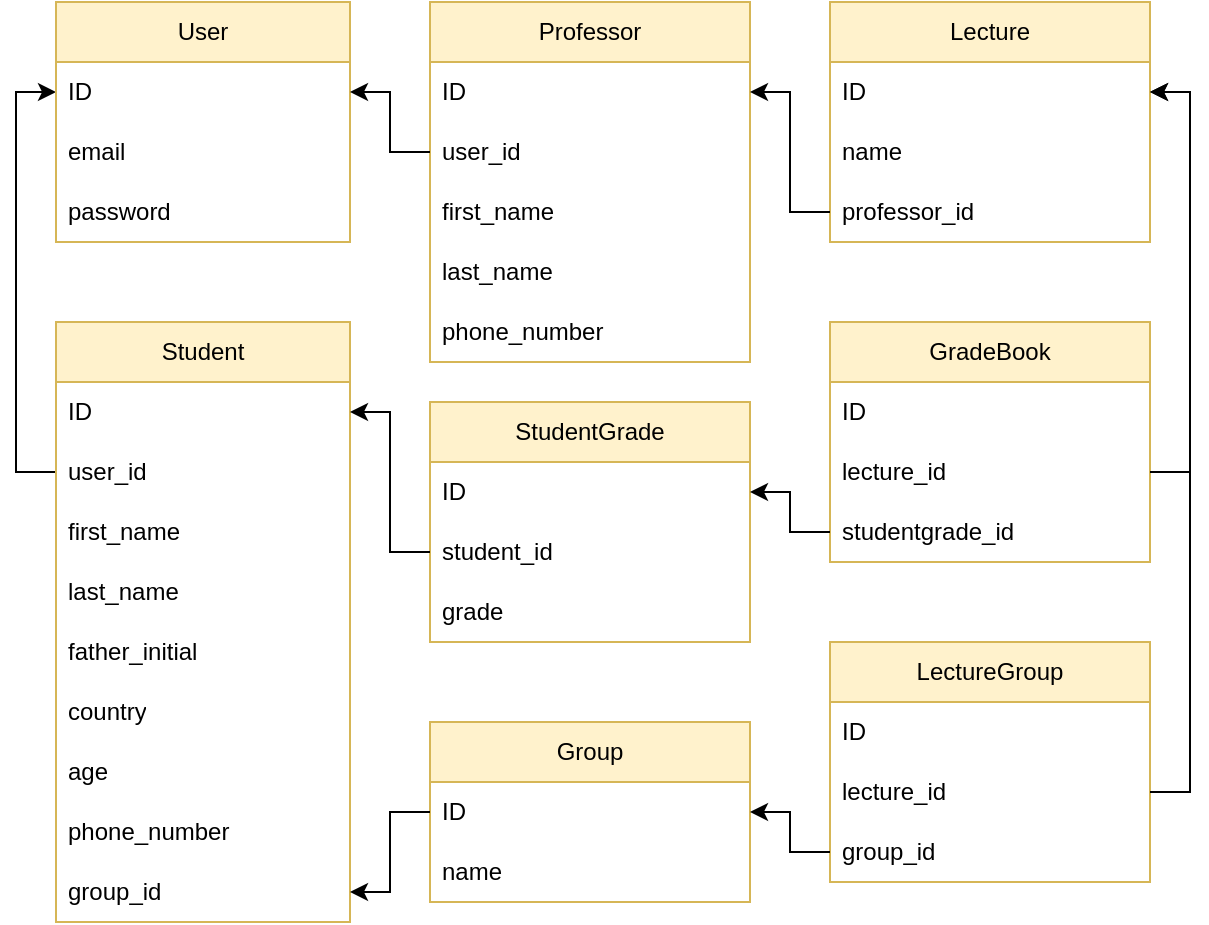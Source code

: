 <mxfile version="24.5.4" type="google">
  <diagram name="Pagină-1" id="ARKTlGJe-UZl-XnwnFsV">
    <mxGraphModel grid="1" page="1" gridSize="10" guides="1" tooltips="1" connect="1" arrows="1" fold="1" pageScale="1" pageWidth="827" pageHeight="1169" math="0" shadow="0">
      <root>
        <mxCell id="0" />
        <mxCell id="1" parent="0" />
        <mxCell id="_-tFZbaiKSi36bdBhkyN-16" style="edgeStyle=orthogonalEdgeStyle;rounded=0;orthogonalLoop=1;jettySize=auto;html=1;exitX=0;exitY=0.25;exitDx=0;exitDy=0;entryX=0;entryY=0.5;entryDx=0;entryDy=0;" edge="1" parent="1" source="5HjcJiDQkDHhvqdfFHK1-3" target="_-tFZbaiKSi36bdBhkyN-2">
          <mxGeometry relative="1" as="geometry" />
        </mxCell>
        <mxCell id="5HjcJiDQkDHhvqdfFHK1-3" value="Student" style="swimlane;fontStyle=0;childLayout=stackLayout;horizontal=1;startSize=30;horizontalStack=0;resizeParent=1;resizeParentMax=0;resizeLast=0;collapsible=1;marginBottom=0;whiteSpace=wrap;html=1;fillColor=#fff2cc;strokeColor=#d6b656;" vertex="1" parent="1">
          <mxGeometry x="-827" y="160" width="147" height="300" as="geometry" />
        </mxCell>
        <mxCell id="5HjcJiDQkDHhvqdfFHK1-4" value="ID" style="text;align=left;verticalAlign=middle;spacingLeft=4;spacingRight=4;overflow=hidden;points=[[0,0.5],[1,0.5]];portConstraint=eastwest;rotatable=0;whiteSpace=wrap;html=1;" vertex="1" parent="5HjcJiDQkDHhvqdfFHK1-3">
          <mxGeometry y="30" width="147" height="30" as="geometry" />
        </mxCell>
        <mxCell id="_-tFZbaiKSi36bdBhkyN-12" value="user_id" style="text;align=left;verticalAlign=middle;spacingLeft=4;spacingRight=4;overflow=hidden;points=[[0,0.5],[1,0.5]];portConstraint=eastwest;rotatable=0;whiteSpace=wrap;html=1;" vertex="1" parent="5HjcJiDQkDHhvqdfFHK1-3">
          <mxGeometry y="60" width="147" height="30" as="geometry" />
        </mxCell>
        <mxCell id="5HjcJiDQkDHhvqdfFHK1-5" value="first_name" style="text;align=left;verticalAlign=middle;spacingLeft=4;spacingRight=4;overflow=hidden;points=[[0,0.5],[1,0.5]];portConstraint=eastwest;rotatable=0;whiteSpace=wrap;html=1;" vertex="1" parent="5HjcJiDQkDHhvqdfFHK1-3">
          <mxGeometry y="90" width="147" height="30" as="geometry" />
        </mxCell>
        <mxCell id="5HjcJiDQkDHhvqdfFHK1-7" value="last_name" style="text;align=left;verticalAlign=middle;spacingLeft=4;spacingRight=4;overflow=hidden;points=[[0,0.5],[1,0.5]];portConstraint=eastwest;rotatable=0;whiteSpace=wrap;html=1;" vertex="1" parent="5HjcJiDQkDHhvqdfFHK1-3">
          <mxGeometry y="120" width="147" height="30" as="geometry" />
        </mxCell>
        <mxCell id="5HjcJiDQkDHhvqdfFHK1-8" value="father_initial" style="text;align=left;verticalAlign=middle;spacingLeft=4;spacingRight=4;overflow=hidden;points=[[0,0.5],[1,0.5]];portConstraint=eastwest;rotatable=0;whiteSpace=wrap;html=1;" vertex="1" parent="5HjcJiDQkDHhvqdfFHK1-3">
          <mxGeometry y="150" width="147" height="30" as="geometry" />
        </mxCell>
        <mxCell id="5HjcJiDQkDHhvqdfFHK1-6" value="country" style="text;align=left;verticalAlign=middle;spacingLeft=4;spacingRight=4;overflow=hidden;points=[[0,0.5],[1,0.5]];portConstraint=eastwest;rotatable=0;whiteSpace=wrap;html=1;" vertex="1" parent="5HjcJiDQkDHhvqdfFHK1-3">
          <mxGeometry y="180" width="147" height="30" as="geometry" />
        </mxCell>
        <mxCell id="5HjcJiDQkDHhvqdfFHK1-12" value="age" style="text;align=left;verticalAlign=middle;spacingLeft=4;spacingRight=4;overflow=hidden;points=[[0,0.5],[1,0.5]];portConstraint=eastwest;rotatable=0;whiteSpace=wrap;html=1;" vertex="1" parent="5HjcJiDQkDHhvqdfFHK1-3">
          <mxGeometry y="210" width="147" height="30" as="geometry" />
        </mxCell>
        <mxCell id="2J-4gQi8oEhXt1iLDTdA-1" value="phone_number" style="text;align=left;verticalAlign=middle;spacingLeft=4;spacingRight=4;overflow=hidden;points=[[0,0.5],[1,0.5]];portConstraint=eastwest;rotatable=0;whiteSpace=wrap;html=1;" vertex="1" parent="5HjcJiDQkDHhvqdfFHK1-3">
          <mxGeometry y="240" width="147" height="30" as="geometry" />
        </mxCell>
        <mxCell id="5HjcJiDQkDHhvqdfFHK1-10" value="group_id" style="text;align=left;verticalAlign=middle;spacingLeft=4;spacingRight=4;overflow=hidden;points=[[0,0.5],[1,0.5]];portConstraint=eastwest;rotatable=0;whiteSpace=wrap;html=1;" vertex="1" parent="5HjcJiDQkDHhvqdfFHK1-3">
          <mxGeometry y="270" width="147" height="30" as="geometry" />
        </mxCell>
        <mxCell id="5HjcJiDQkDHhvqdfFHK1-13" value="Group" style="swimlane;fontStyle=0;childLayout=stackLayout;horizontal=1;startSize=30;horizontalStack=0;resizeParent=1;resizeParentMax=0;resizeLast=0;collapsible=1;marginBottom=0;whiteSpace=wrap;html=1;fillColor=#fff2cc;strokeColor=#d6b656;" vertex="1" parent="1">
          <mxGeometry x="-640" y="360" width="160" height="90" as="geometry" />
        </mxCell>
        <mxCell id="5HjcJiDQkDHhvqdfFHK1-14" value="ID" style="text;align=left;verticalAlign=middle;spacingLeft=4;spacingRight=4;overflow=hidden;points=[[0,0.5],[1,0.5]];portConstraint=eastwest;rotatable=0;whiteSpace=wrap;html=1;" vertex="1" parent="5HjcJiDQkDHhvqdfFHK1-13">
          <mxGeometry y="30" width="160" height="30" as="geometry" />
        </mxCell>
        <mxCell id="5HjcJiDQkDHhvqdfFHK1-15" value="name" style="text;align=left;verticalAlign=middle;spacingLeft=4;spacingRight=4;overflow=hidden;points=[[0,0.5],[1,0.5]];portConstraint=eastwest;rotatable=0;whiteSpace=wrap;html=1;" vertex="1" parent="5HjcJiDQkDHhvqdfFHK1-13">
          <mxGeometry y="60" width="160" height="30" as="geometry" />
        </mxCell>
        <mxCell id="5HjcJiDQkDHhvqdfFHK1-24" value="Lecture" style="swimlane;fontStyle=0;childLayout=stackLayout;horizontal=1;startSize=30;horizontalStack=0;resizeParent=1;resizeParentMax=0;resizeLast=0;collapsible=1;marginBottom=0;whiteSpace=wrap;html=1;fillColor=#fff2cc;strokeColor=#d6b656;" vertex="1" parent="1">
          <mxGeometry x="-440" width="160" height="120" as="geometry">
            <mxRectangle x="-440" width="80" height="30" as="alternateBounds" />
          </mxGeometry>
        </mxCell>
        <mxCell id="5HjcJiDQkDHhvqdfFHK1-25" value="ID" style="text;align=left;verticalAlign=middle;spacingLeft=4;spacingRight=4;overflow=hidden;points=[[0,0.5],[1,0.5]];portConstraint=eastwest;rotatable=0;whiteSpace=wrap;html=1;" vertex="1" parent="5HjcJiDQkDHhvqdfFHK1-24">
          <mxGeometry y="30" width="160" height="30" as="geometry" />
        </mxCell>
        <mxCell id="5HjcJiDQkDHhvqdfFHK1-26" value="name" style="text;align=left;verticalAlign=middle;spacingLeft=4;spacingRight=4;overflow=hidden;points=[[0,0.5],[1,0.5]];portConstraint=eastwest;rotatable=0;whiteSpace=wrap;html=1;" vertex="1" parent="5HjcJiDQkDHhvqdfFHK1-24">
          <mxGeometry y="60" width="160" height="30" as="geometry" />
        </mxCell>
        <mxCell id="5HjcJiDQkDHhvqdfFHK1-28" value="professor_id" style="text;align=left;verticalAlign=middle;spacingLeft=4;spacingRight=4;overflow=hidden;points=[[0,0.5],[1,0.5]];portConstraint=eastwest;rotatable=0;whiteSpace=wrap;html=1;" vertex="1" parent="5HjcJiDQkDHhvqdfFHK1-24">
          <mxGeometry y="90" width="160" height="30" as="geometry" />
        </mxCell>
        <mxCell id="5HjcJiDQkDHhvqdfFHK1-31" value="Professor" style="swimlane;fontStyle=0;childLayout=stackLayout;horizontal=1;startSize=30;horizontalStack=0;resizeParent=1;resizeParentMax=0;resizeLast=0;collapsible=1;marginBottom=0;whiteSpace=wrap;html=1;fillColor=#fff2cc;strokeColor=#d6b656;" vertex="1" parent="1">
          <mxGeometry x="-640" width="160" height="180" as="geometry" />
        </mxCell>
        <mxCell id="5HjcJiDQkDHhvqdfFHK1-32" value="ID" style="text;align=left;verticalAlign=middle;spacingLeft=4;spacingRight=4;overflow=hidden;points=[[0,0.5],[1,0.5]];portConstraint=eastwest;rotatable=0;whiteSpace=wrap;html=1;" vertex="1" parent="5HjcJiDQkDHhvqdfFHK1-31">
          <mxGeometry y="30" width="160" height="30" as="geometry" />
        </mxCell>
        <mxCell id="_-tFZbaiKSi36bdBhkyN-14" value="user_id" style="text;align=left;verticalAlign=middle;spacingLeft=4;spacingRight=4;overflow=hidden;points=[[0,0.5],[1,0.5]];portConstraint=eastwest;rotatable=0;whiteSpace=wrap;html=1;" vertex="1" parent="5HjcJiDQkDHhvqdfFHK1-31">
          <mxGeometry y="60" width="160" height="30" as="geometry" />
        </mxCell>
        <mxCell id="5HjcJiDQkDHhvqdfFHK1-33" value="first_name" style="text;align=left;verticalAlign=middle;spacingLeft=4;spacingRight=4;overflow=hidden;points=[[0,0.5],[1,0.5]];portConstraint=eastwest;rotatable=0;whiteSpace=wrap;html=1;" vertex="1" parent="5HjcJiDQkDHhvqdfFHK1-31">
          <mxGeometry y="90" width="160" height="30" as="geometry" />
        </mxCell>
        <mxCell id="5HjcJiDQkDHhvqdfFHK1-34" value="last_name" style="text;align=left;verticalAlign=middle;spacingLeft=4;spacingRight=4;overflow=hidden;points=[[0,0.5],[1,0.5]];portConstraint=eastwest;rotatable=0;whiteSpace=wrap;html=1;" vertex="1" parent="5HjcJiDQkDHhvqdfFHK1-31">
          <mxGeometry y="120" width="160" height="30" as="geometry" />
        </mxCell>
        <mxCell id="2J-4gQi8oEhXt1iLDTdA-4" value="phone_number" style="text;align=left;verticalAlign=middle;spacingLeft=4;spacingRight=4;overflow=hidden;points=[[0,0.5],[1,0.5]];portConstraint=eastwest;rotatable=0;whiteSpace=wrap;html=1;" vertex="1" parent="5HjcJiDQkDHhvqdfFHK1-31">
          <mxGeometry y="150" width="160" height="30" as="geometry" />
        </mxCell>
        <mxCell id="5HjcJiDQkDHhvqdfFHK1-47" value="StudentGrade" style="swimlane;fontStyle=0;childLayout=stackLayout;horizontal=1;startSize=30;horizontalStack=0;resizeParent=1;resizeParentMax=0;resizeLast=0;collapsible=1;marginBottom=0;whiteSpace=wrap;html=1;fillColor=#fff2cc;strokeColor=#d6b656;" vertex="1" parent="1">
          <mxGeometry x="-640" y="200" width="160" height="120" as="geometry">
            <mxRectangle x="-360" y="240" width="100" height="30" as="alternateBounds" />
          </mxGeometry>
        </mxCell>
        <mxCell id="5HjcJiDQkDHhvqdfFHK1-48" value="ID" style="text;align=left;verticalAlign=middle;spacingLeft=4;spacingRight=4;overflow=hidden;points=[[0,0.5],[1,0.5]];portConstraint=eastwest;rotatable=0;whiteSpace=wrap;html=1;" vertex="1" parent="5HjcJiDQkDHhvqdfFHK1-47">
          <mxGeometry y="30" width="160" height="30" as="geometry" />
        </mxCell>
        <mxCell id="5HjcJiDQkDHhvqdfFHK1-86" value="student_id" style="text;align=left;verticalAlign=middle;spacingLeft=4;spacingRight=4;overflow=hidden;points=[[0,0.5],[1,0.5]];portConstraint=eastwest;rotatable=0;whiteSpace=wrap;html=1;" vertex="1" parent="5HjcJiDQkDHhvqdfFHK1-47">
          <mxGeometry y="60" width="160" height="30" as="geometry" />
        </mxCell>
        <mxCell id="5HjcJiDQkDHhvqdfFHK1-85" value="grade" style="text;align=left;verticalAlign=middle;spacingLeft=4;spacingRight=4;overflow=hidden;points=[[0,0.5],[1,0.5]];portConstraint=eastwest;rotatable=0;whiteSpace=wrap;html=1;" vertex="1" parent="5HjcJiDQkDHhvqdfFHK1-47">
          <mxGeometry y="90" width="160" height="30" as="geometry" />
        </mxCell>
        <mxCell id="5HjcJiDQkDHhvqdfFHK1-71" value="LectureGroup" style="swimlane;fontStyle=0;childLayout=stackLayout;horizontal=1;startSize=30;horizontalStack=0;resizeParent=1;resizeParentMax=0;resizeLast=0;collapsible=1;marginBottom=0;whiteSpace=wrap;html=1;fillColor=#fff2cc;strokeColor=#d6b656;" vertex="1" parent="1">
          <mxGeometry x="-440" y="320" width="160" height="120" as="geometry" />
        </mxCell>
        <mxCell id="5HjcJiDQkDHhvqdfFHK1-72" value="ID" style="text;align=left;verticalAlign=middle;spacingLeft=4;spacingRight=4;overflow=hidden;points=[[0,0.5],[1,0.5]];portConstraint=eastwest;rotatable=0;whiteSpace=wrap;html=1;" vertex="1" parent="5HjcJiDQkDHhvqdfFHK1-71">
          <mxGeometry y="30" width="160" height="30" as="geometry" />
        </mxCell>
        <mxCell id="5HjcJiDQkDHhvqdfFHK1-73" value="lecture&lt;span style=&quot;background-color: initial;&quot;&gt;_id&lt;/span&gt;" style="text;align=left;verticalAlign=middle;spacingLeft=4;spacingRight=4;overflow=hidden;points=[[0,0.5],[1,0.5]];portConstraint=eastwest;rotatable=0;whiteSpace=wrap;html=1;" vertex="1" parent="5HjcJiDQkDHhvqdfFHK1-71">
          <mxGeometry y="60" width="160" height="30" as="geometry" />
        </mxCell>
        <mxCell id="5HjcJiDQkDHhvqdfFHK1-75" value="group_id" style="text;align=left;verticalAlign=middle;spacingLeft=4;spacingRight=4;overflow=hidden;points=[[0,0.5],[1,0.5]];portConstraint=eastwest;rotatable=0;whiteSpace=wrap;html=1;" vertex="1" parent="5HjcJiDQkDHhvqdfFHK1-71">
          <mxGeometry y="90" width="160" height="30" as="geometry" />
        </mxCell>
        <mxCell id="5HjcJiDQkDHhvqdfFHK1-78" value="GradeBook" style="swimlane;fontStyle=0;childLayout=stackLayout;horizontal=1;startSize=30;horizontalStack=0;resizeParent=1;resizeParentMax=0;resizeLast=0;collapsible=1;marginBottom=0;whiteSpace=wrap;html=1;fillColor=#fff2cc;strokeColor=#d6b656;" vertex="1" parent="1">
          <mxGeometry x="-440" y="160" width="160" height="120" as="geometry">
            <mxRectangle x="-360" y="240" width="100" height="30" as="alternateBounds" />
          </mxGeometry>
        </mxCell>
        <mxCell id="5HjcJiDQkDHhvqdfFHK1-79" value="ID" style="text;align=left;verticalAlign=middle;spacingLeft=4;spacingRight=4;overflow=hidden;points=[[0,0.5],[1,0.5]];portConstraint=eastwest;rotatable=0;whiteSpace=wrap;html=1;" vertex="1" parent="5HjcJiDQkDHhvqdfFHK1-78">
          <mxGeometry y="30" width="160" height="30" as="geometry" />
        </mxCell>
        <mxCell id="5HjcJiDQkDHhvqdfFHK1-80" value="lecture&lt;span style=&quot;background-color: initial;&quot;&gt;_id&lt;/span&gt;" style="text;align=left;verticalAlign=middle;spacingLeft=4;spacingRight=4;overflow=hidden;points=[[0,0.5],[1,0.5]];portConstraint=eastwest;rotatable=0;whiteSpace=wrap;html=1;" vertex="1" parent="5HjcJiDQkDHhvqdfFHK1-78">
          <mxGeometry y="60" width="160" height="30" as="geometry" />
        </mxCell>
        <mxCell id="5HjcJiDQkDHhvqdfFHK1-81" value="studentgrade_id" style="text;align=left;verticalAlign=middle;spacingLeft=4;spacingRight=4;overflow=hidden;points=[[0,0.5],[1,0.5]];portConstraint=eastwest;rotatable=0;whiteSpace=wrap;html=1;" vertex="1" parent="5HjcJiDQkDHhvqdfFHK1-78">
          <mxGeometry y="90" width="160" height="30" as="geometry" />
        </mxCell>
        <mxCell id="2J-4gQi8oEhXt1iLDTdA-17" style="edgeStyle=orthogonalEdgeStyle;rounded=0;orthogonalLoop=1;jettySize=auto;html=1;exitX=0;exitY=0.5;exitDx=0;exitDy=0;entryX=1;entryY=0.5;entryDx=0;entryDy=0;" edge="1" parent="1" source="5HjcJiDQkDHhvqdfFHK1-86" target="5HjcJiDQkDHhvqdfFHK1-4">
          <mxGeometry relative="1" as="geometry" />
        </mxCell>
        <mxCell id="2J-4gQi8oEhXt1iLDTdA-18" style="edgeStyle=orthogonalEdgeStyle;rounded=0;orthogonalLoop=1;jettySize=auto;html=1;exitX=0;exitY=0.5;exitDx=0;exitDy=0;entryX=1;entryY=0.5;entryDx=0;entryDy=0;" edge="1" parent="1" source="5HjcJiDQkDHhvqdfFHK1-14" target="5HjcJiDQkDHhvqdfFHK1-10">
          <mxGeometry relative="1" as="geometry" />
        </mxCell>
        <mxCell id="2J-4gQi8oEhXt1iLDTdA-19" style="edgeStyle=orthogonalEdgeStyle;rounded=0;orthogonalLoop=1;jettySize=auto;html=1;exitX=0;exitY=0.5;exitDx=0;exitDy=0;entryX=1;entryY=0.5;entryDx=0;entryDy=0;" edge="1" parent="1" source="5HjcJiDQkDHhvqdfFHK1-75" target="5HjcJiDQkDHhvqdfFHK1-14">
          <mxGeometry relative="1" as="geometry" />
        </mxCell>
        <mxCell id="2J-4gQi8oEhXt1iLDTdA-20" style="edgeStyle=orthogonalEdgeStyle;rounded=0;orthogonalLoop=1;jettySize=auto;html=1;exitX=0;exitY=0.5;exitDx=0;exitDy=0;entryX=1;entryY=0.5;entryDx=0;entryDy=0;" edge="1" parent="1" source="5HjcJiDQkDHhvqdfFHK1-81" target="5HjcJiDQkDHhvqdfFHK1-48">
          <mxGeometry relative="1" as="geometry" />
        </mxCell>
        <mxCell id="_-tFZbaiKSi36bdBhkyN-1" value="User" style="swimlane;fontStyle=0;childLayout=stackLayout;horizontal=1;startSize=30;horizontalStack=0;resizeParent=1;resizeParentMax=0;resizeLast=0;collapsible=1;marginBottom=0;whiteSpace=wrap;html=1;fillColor=#fff2cc;strokeColor=#d6b656;" vertex="1" parent="1">
          <mxGeometry x="-827" width="147" height="120" as="geometry" />
        </mxCell>
        <mxCell id="_-tFZbaiKSi36bdBhkyN-2" value="ID" style="text;align=left;verticalAlign=middle;spacingLeft=4;spacingRight=4;overflow=hidden;points=[[0,0.5],[1,0.5]];portConstraint=eastwest;rotatable=0;whiteSpace=wrap;html=1;" vertex="1" parent="_-tFZbaiKSi36bdBhkyN-1">
          <mxGeometry y="30" width="147" height="30" as="geometry" />
        </mxCell>
        <mxCell id="_-tFZbaiKSi36bdBhkyN-8" value="email" style="text;align=left;verticalAlign=middle;spacingLeft=4;spacingRight=4;overflow=hidden;points=[[0,0.5],[1,0.5]];portConstraint=eastwest;rotatable=0;whiteSpace=wrap;html=1;" vertex="1" parent="_-tFZbaiKSi36bdBhkyN-1">
          <mxGeometry y="60" width="147" height="30" as="geometry" />
        </mxCell>
        <mxCell id="_-tFZbaiKSi36bdBhkyN-9" value="password" style="text;align=left;verticalAlign=middle;spacingLeft=4;spacingRight=4;overflow=hidden;points=[[0,0.5],[1,0.5]];portConstraint=eastwest;rotatable=0;whiteSpace=wrap;html=1;" vertex="1" parent="_-tFZbaiKSi36bdBhkyN-1">
          <mxGeometry y="90" width="147" height="30" as="geometry" />
        </mxCell>
        <mxCell id="_-tFZbaiKSi36bdBhkyN-17" style="edgeStyle=orthogonalEdgeStyle;rounded=0;orthogonalLoop=1;jettySize=auto;html=1;exitX=0;exitY=0.5;exitDx=0;exitDy=0;entryX=1;entryY=0.5;entryDx=0;entryDy=0;" edge="1" parent="1" source="_-tFZbaiKSi36bdBhkyN-14" target="_-tFZbaiKSi36bdBhkyN-2">
          <mxGeometry relative="1" as="geometry" />
        </mxCell>
        <mxCell id="_-tFZbaiKSi36bdBhkyN-18" style="edgeStyle=orthogonalEdgeStyle;rounded=0;orthogonalLoop=1;jettySize=auto;html=1;exitX=0;exitY=0.5;exitDx=0;exitDy=0;entryX=1;entryY=0.5;entryDx=0;entryDy=0;" edge="1" parent="1" source="5HjcJiDQkDHhvqdfFHK1-28" target="5HjcJiDQkDHhvqdfFHK1-32">
          <mxGeometry relative="1" as="geometry" />
        </mxCell>
        <mxCell id="_-tFZbaiKSi36bdBhkyN-21" style="edgeStyle=orthogonalEdgeStyle;rounded=0;orthogonalLoop=1;jettySize=auto;html=1;exitX=1;exitY=0.5;exitDx=0;exitDy=0;entryX=1;entryY=0.5;entryDx=0;entryDy=0;" edge="1" parent="1" source="5HjcJiDQkDHhvqdfFHK1-73" target="5HjcJiDQkDHhvqdfFHK1-25">
          <mxGeometry relative="1" as="geometry" />
        </mxCell>
        <mxCell id="_-tFZbaiKSi36bdBhkyN-22" style="edgeStyle=orthogonalEdgeStyle;rounded=0;orthogonalLoop=1;jettySize=auto;html=1;exitX=1;exitY=0.5;exitDx=0;exitDy=0;entryX=1;entryY=0.5;entryDx=0;entryDy=0;" edge="1" parent="1" source="5HjcJiDQkDHhvqdfFHK1-80" target="5HjcJiDQkDHhvqdfFHK1-25">
          <mxGeometry relative="1" as="geometry" />
        </mxCell>
      </root>
    </mxGraphModel>
  </diagram>
</mxfile>
